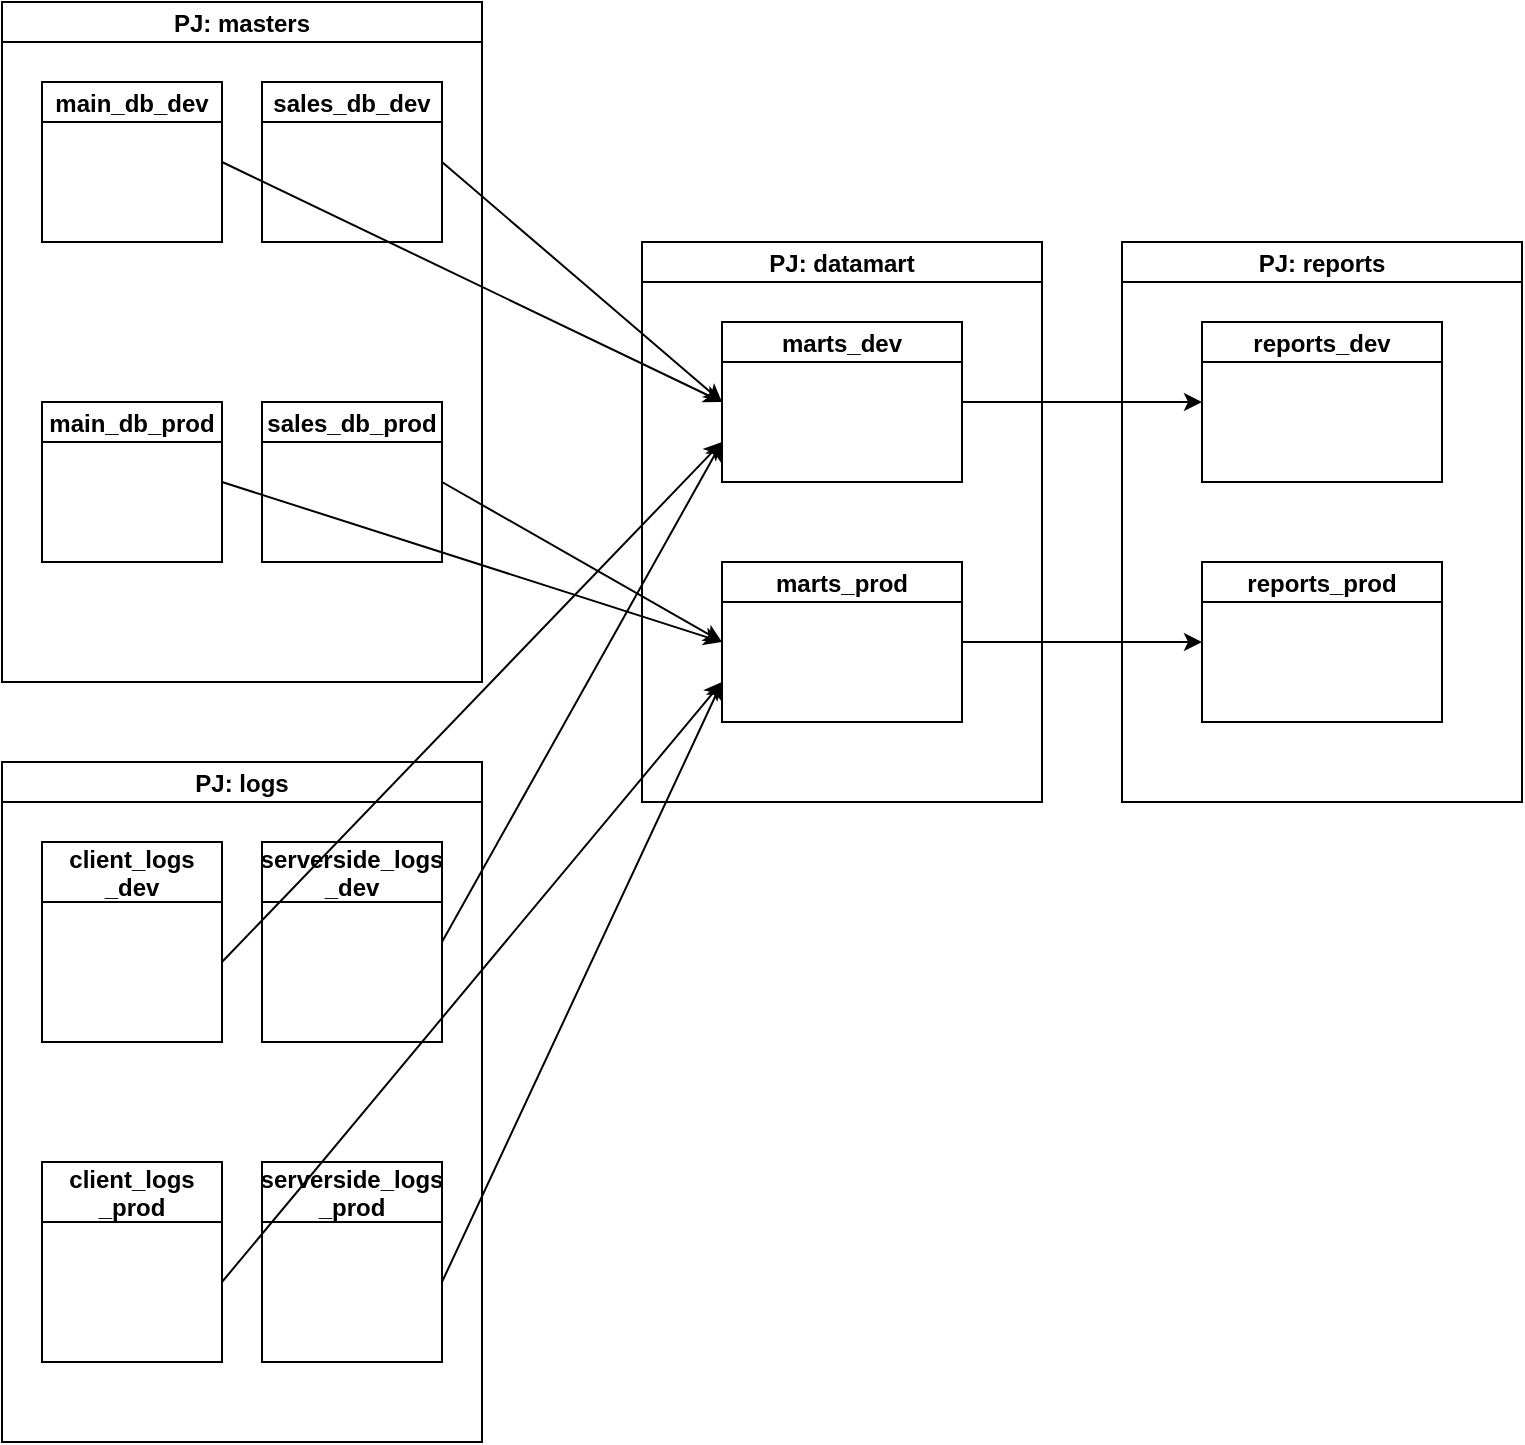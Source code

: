 <mxfile>
    <diagram id="7_mrQk-GLUd0q8rhEBnn" name="ページ1">
        <mxGraphModel dx="982" dy="904" grid="1" gridSize="10" guides="1" tooltips="1" connect="1" arrows="1" fold="1" page="1" pageScale="1" pageWidth="827" pageHeight="1169" math="0" shadow="0">
            <root>
                <mxCell id="0"/>
                <mxCell id="1" parent="0"/>
                <mxCell id="3" value="PJ: datamart" style="swimlane;startSize=20;horizontal=1;containerType=tree;" parent="1" vertex="1">
                    <mxGeometry x="360" y="160" width="200" height="280" as="geometry"/>
                </mxCell>
                <mxCell id="26" value="" style="endArrow=classic;html=1;exitX=1;exitY=0.5;exitDx=0;exitDy=0;" parent="3" source="175" edge="1">
                    <mxGeometry width="50" height="50" relative="1" as="geometry">
                        <mxPoint x="120" y="280" as="sourcePoint"/>
                        <mxPoint x="280" y="80" as="targetPoint"/>
                    </mxGeometry>
                </mxCell>
                <mxCell id="175" value="marts_dev" style="swimlane;startSize=20;horizontal=1;containerType=tree;" vertex="1" parent="3">
                    <mxGeometry x="40" y="40" width="120" height="80" as="geometry">
                        <mxRectangle x="40" y="80" width="80" height="20" as="alternateBounds"/>
                    </mxGeometry>
                </mxCell>
                <mxCell id="10" value="PJ: reports" style="swimlane;startSize=20;horizontal=1;containerType=tree;" parent="1" vertex="1">
                    <mxGeometry x="600" y="160" width="200" height="280" as="geometry"/>
                </mxCell>
                <mxCell id="177" value="reports_dev" style="swimlane;startSize=20;horizontal=1;containerType=tree;" vertex="1" parent="10">
                    <mxGeometry x="40" y="40" width="120" height="80" as="geometry">
                        <mxRectangle x="40" y="80" width="80" height="20" as="alternateBounds"/>
                    </mxGeometry>
                </mxCell>
                <mxCell id="178" value="reports_prod" style="swimlane;startSize=20;horizontal=1;containerType=tree;" vertex="1" parent="10">
                    <mxGeometry x="40" y="160" width="120" height="80" as="geometry">
                        <mxRectangle x="40" y="80" width="80" height="20" as="alternateBounds"/>
                    </mxGeometry>
                </mxCell>
                <mxCell id="23" value="" style="endArrow=classic;html=1;exitX=1;exitY=0.5;exitDx=0;exitDy=0;entryX=0;entryY=0.5;entryDx=0;entryDy=0;" parent="1" source="171" edge="1" target="175">
                    <mxGeometry width="50" height="50" relative="1" as="geometry">
                        <mxPoint x="450" y="270" as="sourcePoint"/>
                        <mxPoint x="360" y="300" as="targetPoint"/>
                    </mxGeometry>
                </mxCell>
                <mxCell id="15" value="PJ: masters" style="swimlane;startSize=20;horizontal=1;containerType=tree;" parent="1" vertex="1">
                    <mxGeometry x="40" y="40" width="240" height="340" as="geometry"/>
                </mxCell>
                <mxCell id="143" value="main_db_dev" style="swimlane;startSize=20;horizontal=1;containerType=tree;" parent="15" vertex="1">
                    <mxGeometry x="20" y="40" width="90" height="80" as="geometry">
                        <mxRectangle x="40" y="80" width="80" height="20" as="alternateBounds"/>
                    </mxGeometry>
                </mxCell>
                <mxCell id="153" value="main_db_prod" style="swimlane;startSize=20;horizontal=1;containerType=tree;" parent="15" vertex="1">
                    <mxGeometry x="20" y="200" width="90" height="80" as="geometry">
                        <mxRectangle x="40" y="80" width="80" height="20" as="alternateBounds"/>
                    </mxGeometry>
                </mxCell>
                <mxCell id="171" value="sales_db_dev" style="swimlane;startSize=20;horizontal=1;containerType=tree;" vertex="1" parent="15">
                    <mxGeometry x="130" y="40" width="90" height="80" as="geometry">
                        <mxRectangle x="40" y="80" width="80" height="20" as="alternateBounds"/>
                    </mxGeometry>
                </mxCell>
                <mxCell id="172" value="sales_db_prod" style="swimlane;startSize=20;horizontal=1;containerType=tree;" vertex="1" parent="15">
                    <mxGeometry x="130" y="200" width="90" height="80" as="geometry">
                        <mxRectangle x="40" y="80" width="80" height="20" as="alternateBounds"/>
                    </mxGeometry>
                </mxCell>
                <mxCell id="156" value="PJ: logs" style="swimlane;startSize=20;horizontal=1;containerType=tree;" parent="1" vertex="1">
                    <mxGeometry x="40" y="420" width="240" height="340" as="geometry"/>
                </mxCell>
                <mxCell id="157" value="client_logs&#10;_dev" style="swimlane;startSize=30;horizontal=1;containerType=tree;" parent="156" vertex="1">
                    <mxGeometry x="20" y="40" width="90" height="100" as="geometry">
                        <mxRectangle x="40" y="80" width="80" height="20" as="alternateBounds"/>
                    </mxGeometry>
                </mxCell>
                <mxCell id="160" value="client_logs&#10;_prod" style="swimlane;startSize=30;horizontal=1;containerType=tree;" parent="156" vertex="1">
                    <mxGeometry x="20" y="200" width="90" height="100" as="geometry">
                        <mxRectangle x="40" y="80" width="80" height="20" as="alternateBounds"/>
                    </mxGeometry>
                </mxCell>
                <mxCell id="173" value="serverside_logs&#10;_dev" style="swimlane;startSize=30;horizontal=1;containerType=tree;" vertex="1" parent="156">
                    <mxGeometry x="130" y="40" width="90" height="100" as="geometry">
                        <mxRectangle x="40" y="80" width="80" height="20" as="alternateBounds"/>
                    </mxGeometry>
                </mxCell>
                <mxCell id="176" value="marts_prod" style="swimlane;startSize=20;horizontal=1;containerType=tree;" vertex="1" parent="1">
                    <mxGeometry x="400" y="320" width="120" height="80" as="geometry">
                        <mxRectangle x="40" y="80" width="80" height="20" as="alternateBounds"/>
                    </mxGeometry>
                </mxCell>
                <mxCell id="179" value="" style="endArrow=classic;html=1;exitX=1;exitY=0.5;exitDx=0;exitDy=0;" edge="1" parent="1" source="143">
                    <mxGeometry width="50" height="50" relative="1" as="geometry">
                        <mxPoint x="270" y="130" as="sourcePoint"/>
                        <mxPoint x="400" y="240" as="targetPoint"/>
                    </mxGeometry>
                </mxCell>
                <mxCell id="181" value="" style="endArrow=classic;html=1;exitX=1;exitY=0.5;exitDx=0;exitDy=0;entryX=0;entryY=0.5;entryDx=0;entryDy=0;" edge="1" parent="1" source="172" target="176">
                    <mxGeometry width="50" height="50" relative="1" as="geometry">
                        <mxPoint x="160" y="130" as="sourcePoint"/>
                        <mxPoint x="410" y="250" as="targetPoint"/>
                    </mxGeometry>
                </mxCell>
                <mxCell id="182" value="" style="endArrow=classic;html=1;exitX=1;exitY=0.5;exitDx=0;exitDy=0;" edge="1" parent="1" source="153">
                    <mxGeometry width="50" height="50" relative="1" as="geometry">
                        <mxPoint x="270" y="290" as="sourcePoint"/>
                        <mxPoint x="400" y="360" as="targetPoint"/>
                    </mxGeometry>
                </mxCell>
                <mxCell id="183" value="" style="endArrow=classic;html=1;exitX=1;exitY=0.5;exitDx=0;exitDy=0;" edge="1" parent="1" source="176">
                    <mxGeometry width="50" height="50" relative="1" as="geometry">
                        <mxPoint x="530" y="250" as="sourcePoint"/>
                        <mxPoint x="640" y="360" as="targetPoint"/>
                    </mxGeometry>
                </mxCell>
                <mxCell id="184" value="serverside_logs&#10;_prod" style="swimlane;startSize=30;horizontal=1;containerType=tree;" vertex="1" parent="1">
                    <mxGeometry x="170" y="620" width="90" height="100" as="geometry">
                        <mxRectangle x="40" y="80" width="80" height="20" as="alternateBounds"/>
                    </mxGeometry>
                </mxCell>
                <mxCell id="185" value="" style="endArrow=classic;html=1;exitX=1;exitY=0.5;exitDx=0;exitDy=0;" edge="1" parent="1" source="173">
                    <mxGeometry width="50" height="50" relative="1" as="geometry">
                        <mxPoint x="270" y="130.0" as="sourcePoint"/>
                        <mxPoint x="400" y="260" as="targetPoint"/>
                    </mxGeometry>
                </mxCell>
                <mxCell id="186" value="" style="endArrow=classic;html=1;" edge="1" parent="1">
                    <mxGeometry width="50" height="50" relative="1" as="geometry">
                        <mxPoint x="150" y="520" as="sourcePoint"/>
                        <mxPoint x="400" y="260" as="targetPoint"/>
                    </mxGeometry>
                </mxCell>
                <mxCell id="187" value="" style="endArrow=classic;html=1;" edge="1" parent="1">
                    <mxGeometry width="50" height="50" relative="1" as="geometry">
                        <mxPoint x="260" y="680" as="sourcePoint"/>
                        <mxPoint x="400" y="380" as="targetPoint"/>
                    </mxGeometry>
                </mxCell>
                <mxCell id="188" value="" style="endArrow=classic;html=1;" edge="1" parent="1">
                    <mxGeometry width="50" height="50" relative="1" as="geometry">
                        <mxPoint x="150" y="680" as="sourcePoint"/>
                        <mxPoint x="400" y="380" as="targetPoint"/>
                    </mxGeometry>
                </mxCell>
            </root>
        </mxGraphModel>
    </diagram>
</mxfile>